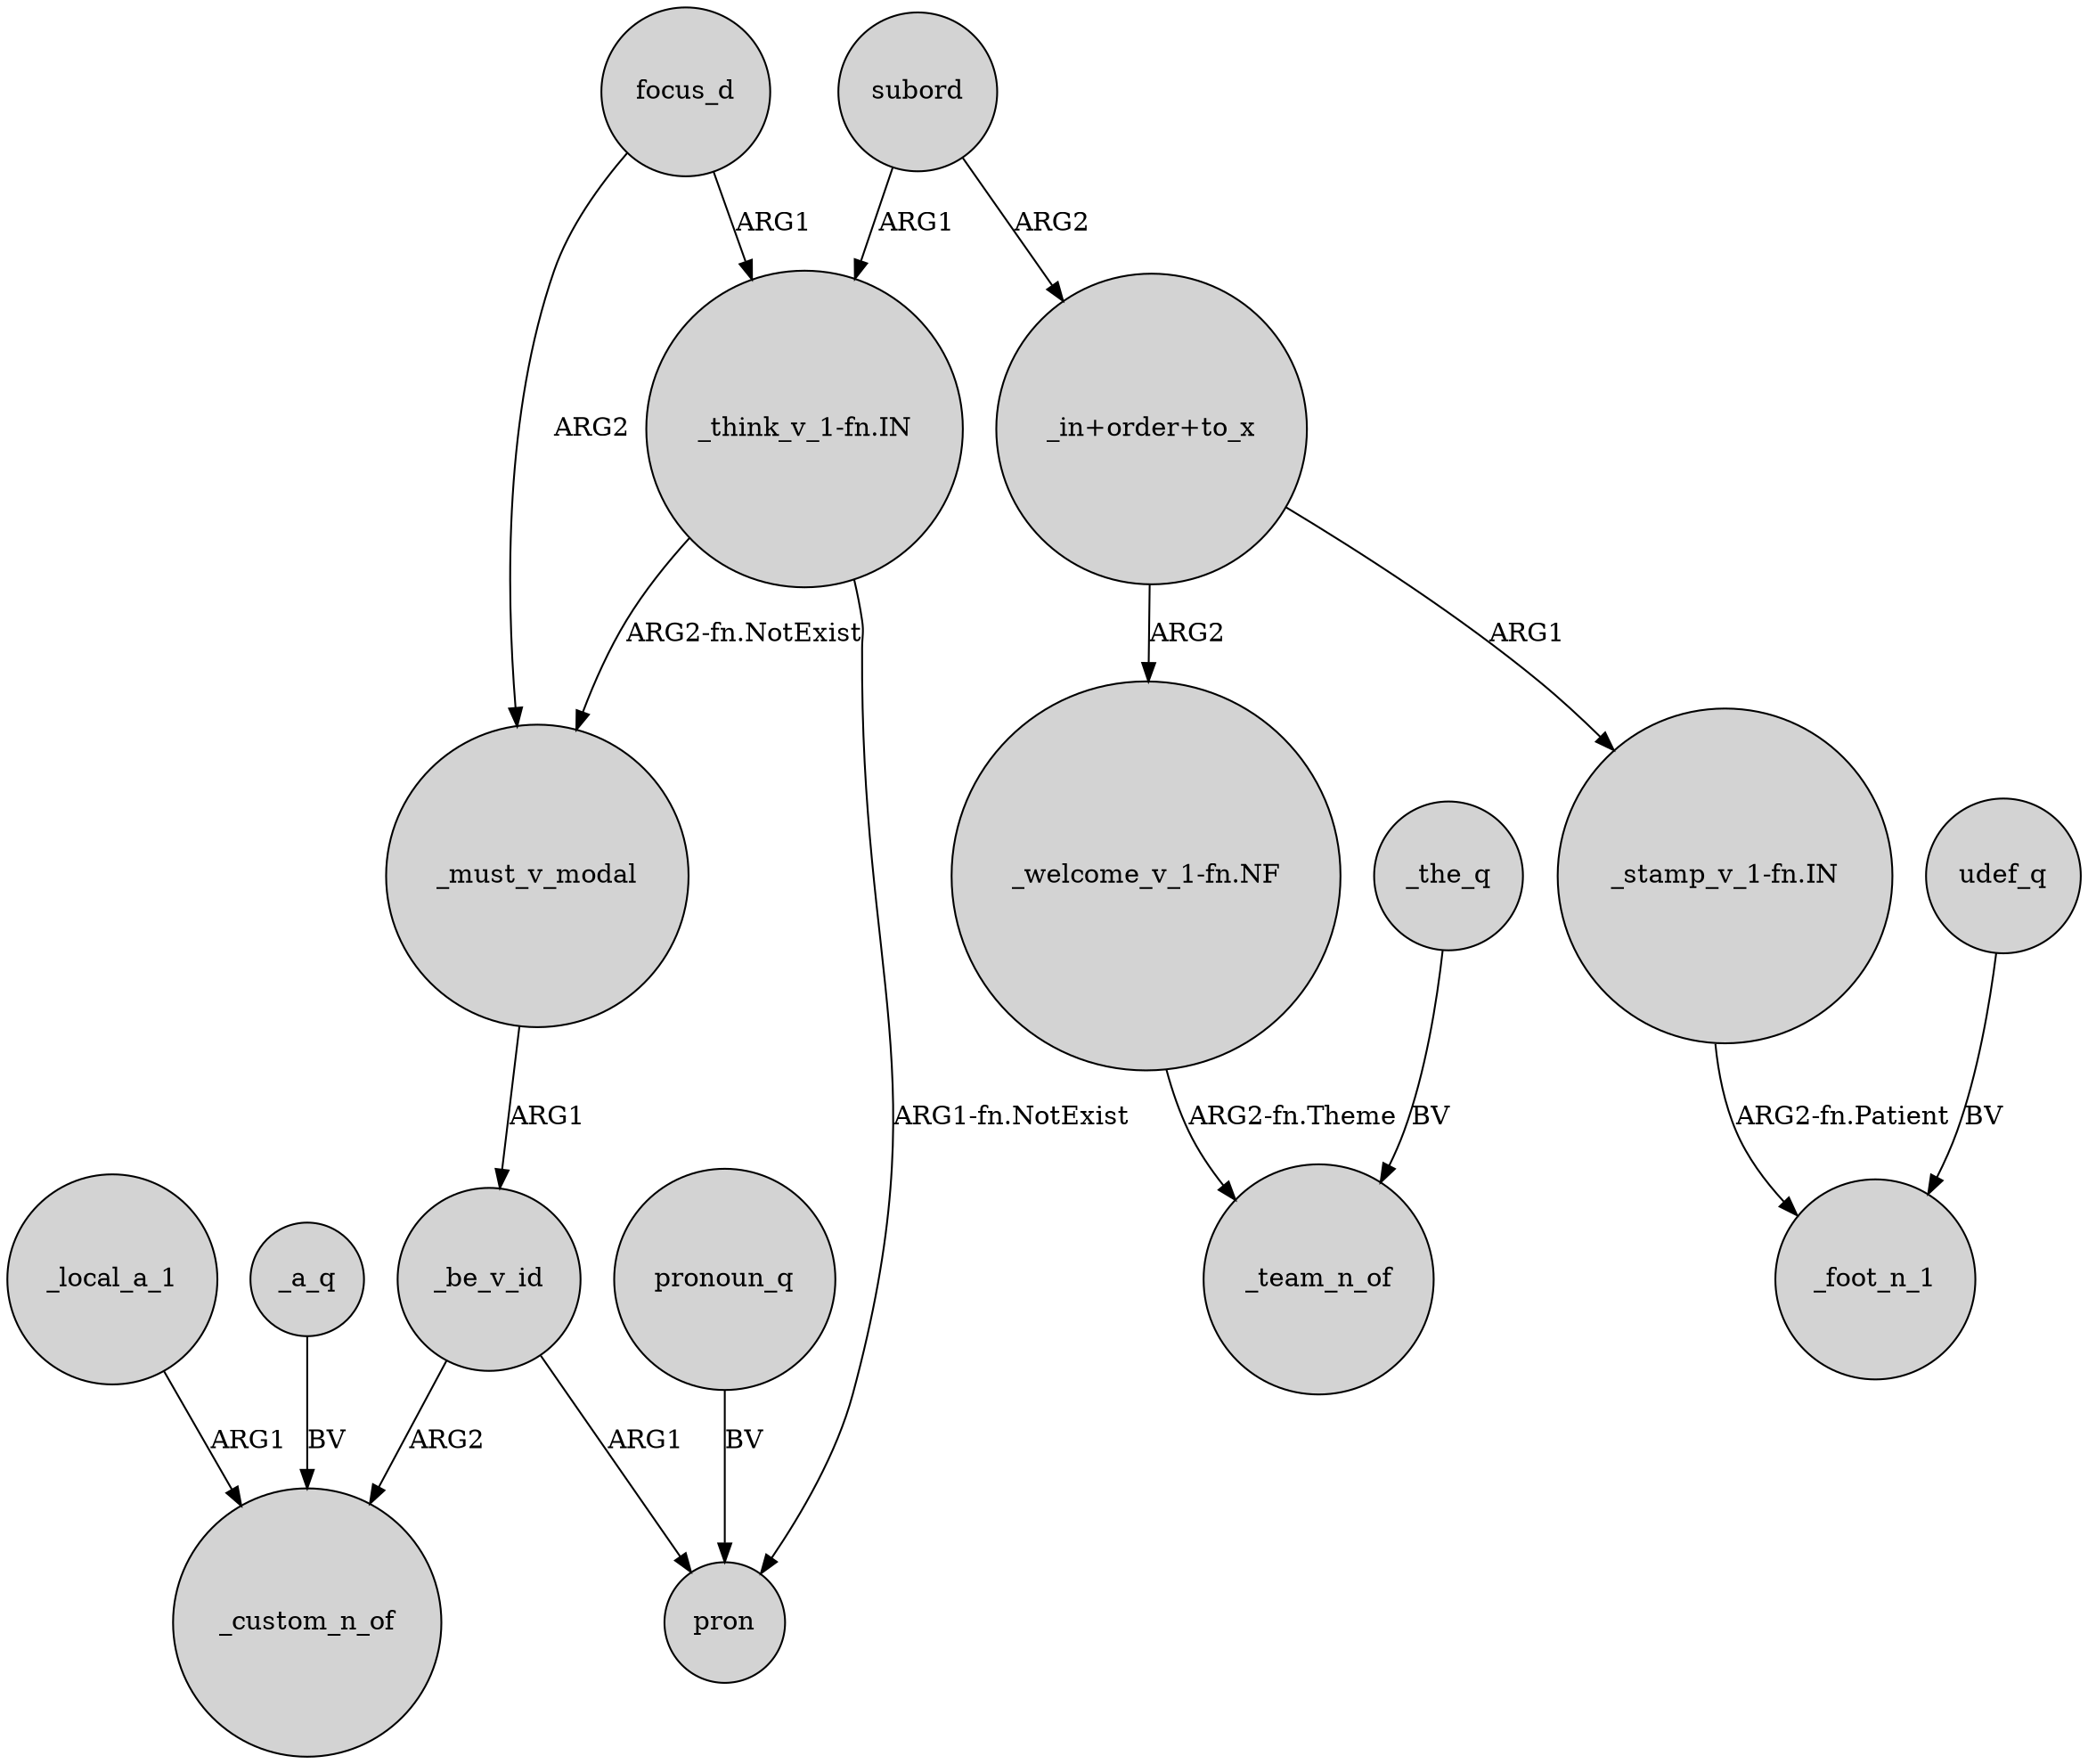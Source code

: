 digraph {
	node [shape=circle style=filled]
	"_think_v_1-fn.IN" -> _must_v_modal [label="ARG2-fn.NotExist"]
	udef_q -> _foot_n_1 [label=BV]
	_must_v_modal -> _be_v_id [label=ARG1]
	_be_v_id -> _custom_n_of [label=ARG2]
	_the_q -> _team_n_of [label=BV]
	"_in+order+to_x" -> "_stamp_v_1-fn.IN" [label=ARG1]
	focus_d -> "_think_v_1-fn.IN" [label=ARG1]
	_a_q -> _custom_n_of [label=BV]
	subord -> "_in+order+to_x" [label=ARG2]
	subord -> "_think_v_1-fn.IN" [label=ARG1]
	_be_v_id -> pron [label=ARG1]
	"_think_v_1-fn.IN" -> pron [label="ARG1-fn.NotExist"]
	"_stamp_v_1-fn.IN" -> _foot_n_1 [label="ARG2-fn.Patient"]
	focus_d -> _must_v_modal [label=ARG2]
	"_in+order+to_x" -> "_welcome_v_1-fn.NF" [label=ARG2]
	"_welcome_v_1-fn.NF" -> _team_n_of [label="ARG2-fn.Theme"]
	_local_a_1 -> _custom_n_of [label=ARG1]
	pronoun_q -> pron [label=BV]
}
